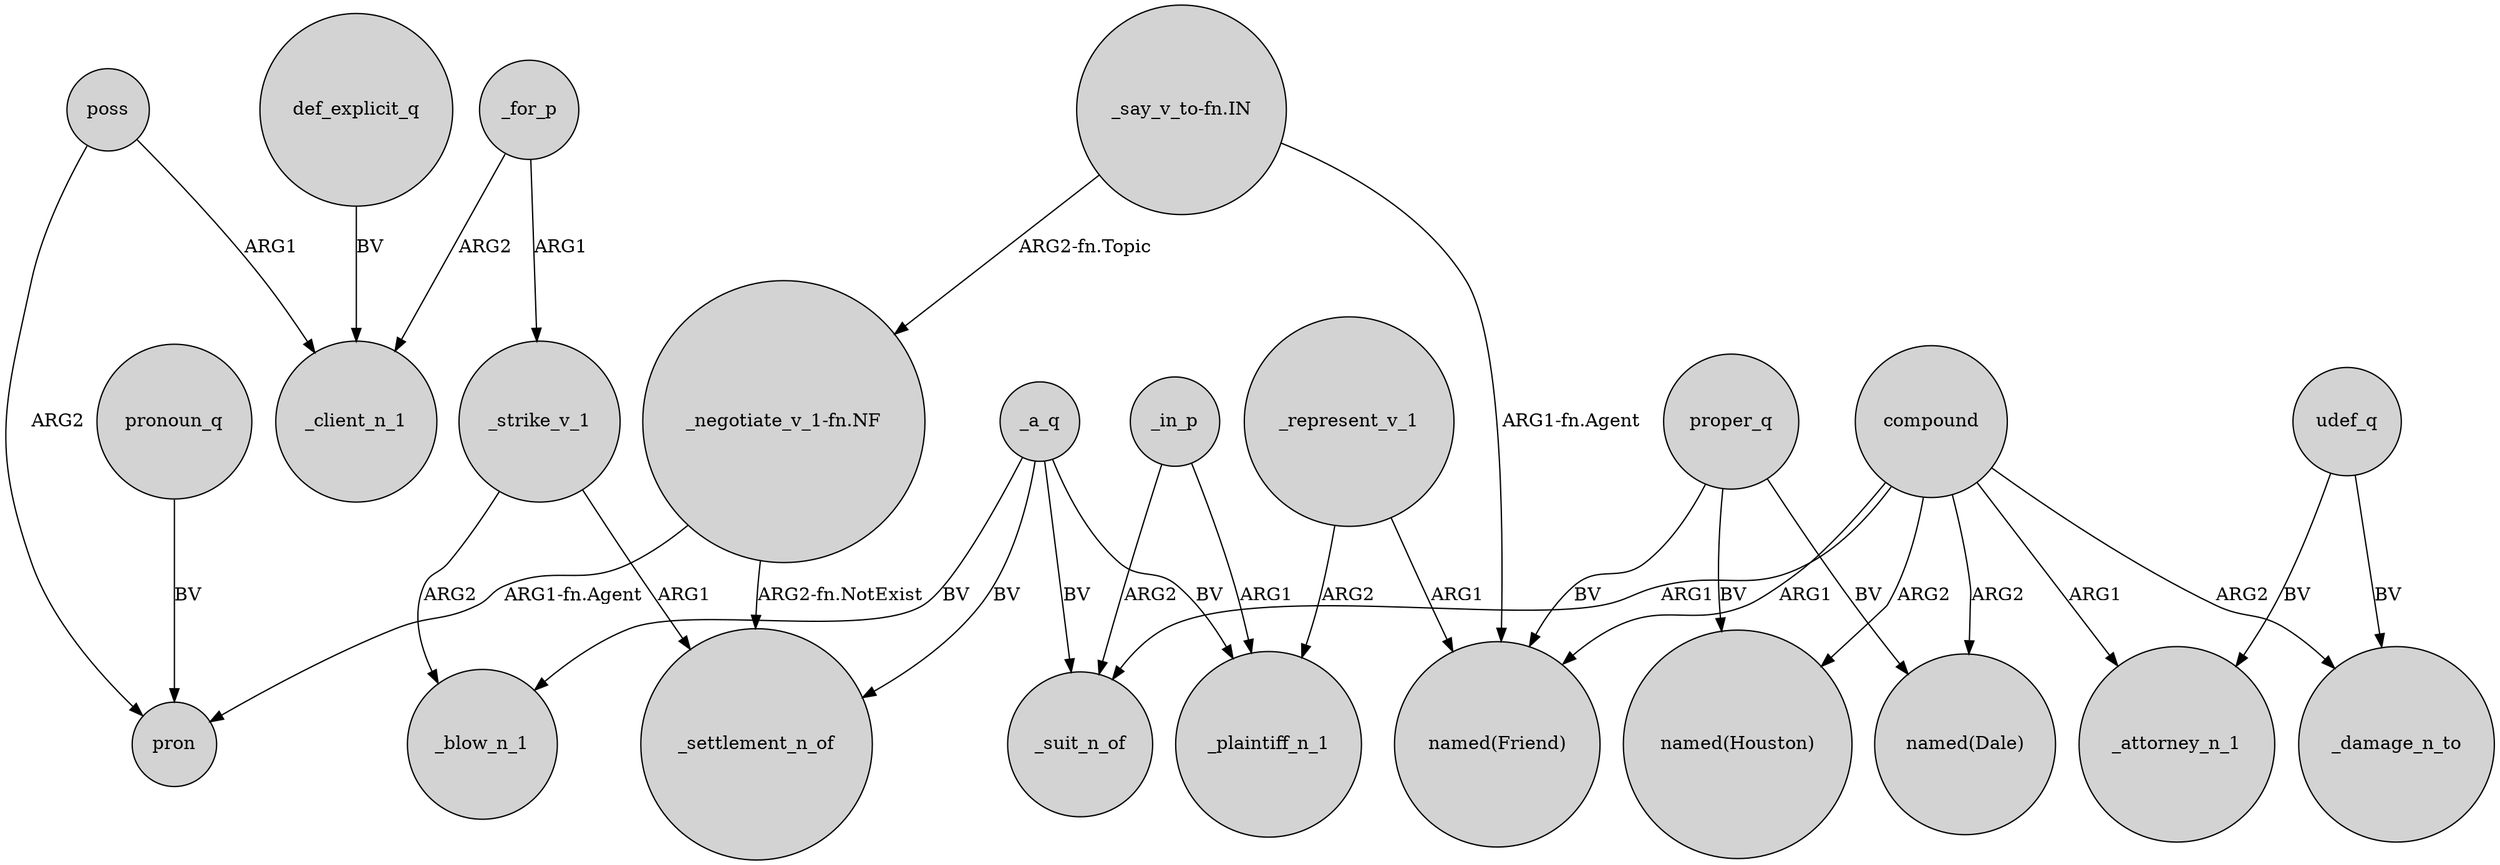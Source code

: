 digraph {
	node [shape=circle style=filled]
	_a_q -> _blow_n_1 [label=BV]
	def_explicit_q -> _client_n_1 [label=BV]
	"_negotiate_v_1-fn.NF" -> _settlement_n_of [label="ARG2-fn.NotExist"]
	compound -> _suit_n_of [label=ARG1]
	_a_q -> _settlement_n_of [label=BV]
	_strike_v_1 -> _blow_n_1 [label=ARG2]
	poss -> pron [label=ARG2]
	_for_p -> _strike_v_1 [label=ARG1]
	_a_q -> _plaintiff_n_1 [label=BV]
	compound -> "named(Friend)" [label=ARG1]
	"_say_v_to-fn.IN" -> "_negotiate_v_1-fn.NF" [label="ARG2-fn.Topic"]
	_in_p -> _plaintiff_n_1 [label=ARG1]
	proper_q -> "named(Friend)" [label=BV]
	_represent_v_1 -> _plaintiff_n_1 [label=ARG2]
	_represent_v_1 -> "named(Friend)" [label=ARG1]
	_in_p -> _suit_n_of [label=ARG2]
	compound -> "named(Houston)" [label=ARG2]
	"_say_v_to-fn.IN" -> "named(Friend)" [label="ARG1-fn.Agent"]
	pronoun_q -> pron [label=BV]
	udef_q -> _attorney_n_1 [label=BV]
	compound -> _damage_n_to [label=ARG2]
	udef_q -> _damage_n_to [label=BV]
	compound -> _attorney_n_1 [label=ARG1]
	proper_q -> "named(Houston)" [label=BV]
	compound -> "named(Dale)" [label=ARG2]
	_a_q -> _suit_n_of [label=BV]
	_strike_v_1 -> _settlement_n_of [label=ARG1]
	_for_p -> _client_n_1 [label=ARG2]
	proper_q -> "named(Dale)" [label=BV]
	poss -> _client_n_1 [label=ARG1]
	"_negotiate_v_1-fn.NF" -> pron [label="ARG1-fn.Agent"]
}
